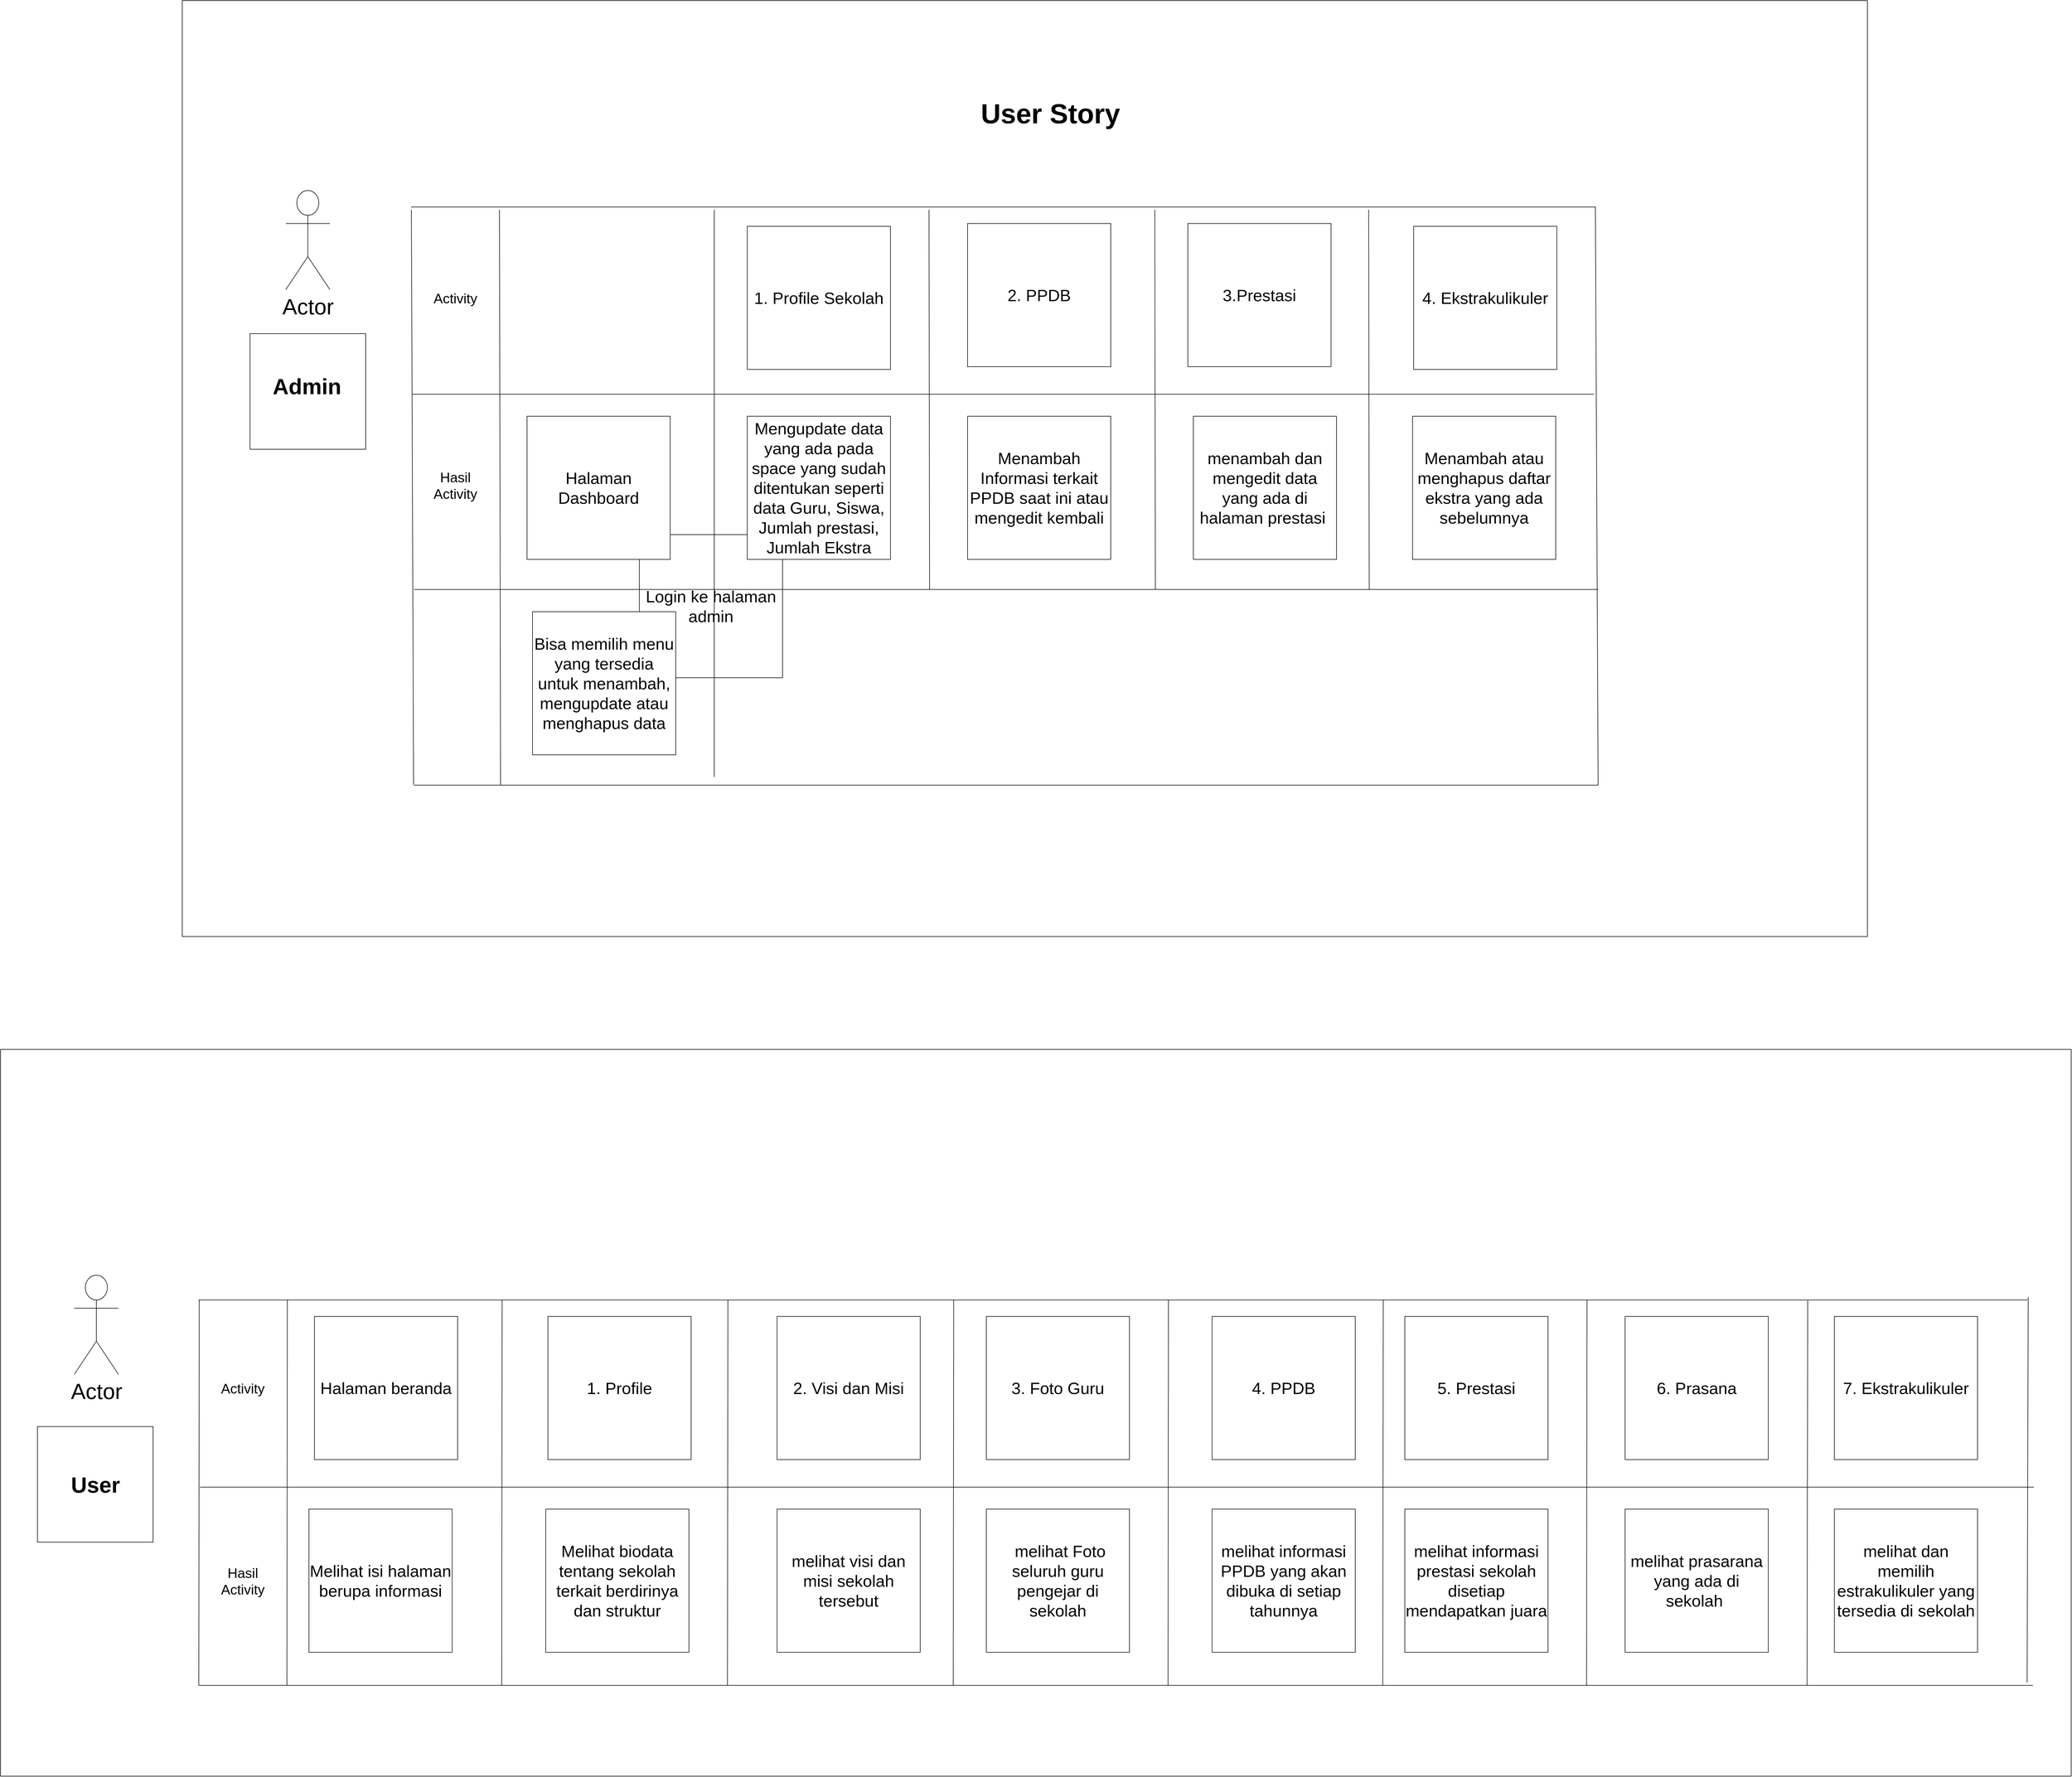 <mxfile version="26.0.11">
  <diagram name="Halaman-1" id="6O-18y5EeGYBOs01HTLQ">
    <mxGraphModel dx="6694" dy="5471" grid="1" gridSize="10" guides="1" tooltips="1" connect="1" arrows="1" fold="1" page="1" pageScale="1" pageWidth="827" pageHeight="1169" math="0" shadow="0">
      <root>
        <mxCell id="0" />
        <mxCell id="1" parent="0" />
        <mxCell id="pBDjScLnr90J527SwH1G-29" value="" style="rounded=0;whiteSpace=wrap;html=1;" vertex="1" parent="1">
          <mxGeometry x="-230" y="500" width="3760" height="1320" as="geometry" />
        </mxCell>
        <mxCell id="pBDjScLnr90J527SwH1G-30" value="" style="whiteSpace=wrap;html=1;aspect=fixed;" vertex="1" parent="1">
          <mxGeometry x="-163" y="1185" width="210" height="210" as="geometry" />
        </mxCell>
        <mxCell id="pBDjScLnr90J527SwH1G-31" value="" style="shape=partialRectangle;whiteSpace=wrap;html=1;right=0;top=0;bottom=0;fillColor=none;routingCenterX=-0.5;rotation=-90;" vertex="1" parent="1">
          <mxGeometry x="1665" y="-830" width="250" height="3320" as="geometry" />
        </mxCell>
        <mxCell id="pBDjScLnr90J527SwH1G-32" value="" style="shape=partialRectangle;whiteSpace=wrap;html=1;right=0;top=0;bottom=0;fillColor=none;routingCenterX=-0.5;rotation=-90;" vertex="1" parent="1">
          <mxGeometry x="1672.19" y="-494.68" width="250" height="3329.37" as="geometry" />
        </mxCell>
        <mxCell id="pBDjScLnr90J527SwH1G-33" value="Activity" style="text;html=1;align=center;verticalAlign=middle;whiteSpace=wrap;rounded=0;fontSize=25;" vertex="1" parent="1">
          <mxGeometry x="180" y="1100" width="60" height="30" as="geometry" />
        </mxCell>
        <mxCell id="pBDjScLnr90J527SwH1G-34" value="" style="shape=partialRectangle;whiteSpace=wrap;html=1;right=0;top=0;bottom=0;fillColor=none;routingCenterX=-0.5;rotation=-90;" vertex="1" parent="1">
          <mxGeometry x="1670" y="-135" width="250" height="3330" as="geometry" />
        </mxCell>
        <mxCell id="pBDjScLnr90J527SwH1G-35" value="Hasil Activity" style="text;html=1;align=center;verticalAlign=middle;whiteSpace=wrap;rounded=0;fontSize=25;" vertex="1" parent="1">
          <mxGeometry x="180" y="1450" width="60" height="30" as="geometry" />
        </mxCell>
        <mxCell id="pBDjScLnr90J527SwH1G-36" value="Halaman beranda" style="whiteSpace=wrap;html=1;aspect=fixed;fontSize=30;" vertex="1" parent="1">
          <mxGeometry x="340" y="985" width="260" height="260" as="geometry" />
        </mxCell>
        <mxCell id="pBDjScLnr90J527SwH1G-37" value="1. Profile" style="whiteSpace=wrap;html=1;aspect=fixed;fontSize=30;" vertex="1" parent="1">
          <mxGeometry x="764" y="985" width="260" height="260" as="geometry" />
        </mxCell>
        <mxCell id="pBDjScLnr90J527SwH1G-38" value="2. Visi dan Misi" style="whiteSpace=wrap;html=1;aspect=fixed;fontSize=30;" vertex="1" parent="1">
          <mxGeometry x="1180" y="985" width="260" height="260" as="geometry" />
        </mxCell>
        <mxCell id="pBDjScLnr90J527SwH1G-39" value="3. Foto Guru" style="whiteSpace=wrap;html=1;aspect=fixed;fontSize=30;" vertex="1" parent="1">
          <mxGeometry x="1560" y="985" width="260" height="260" as="geometry" />
        </mxCell>
        <mxCell id="pBDjScLnr90J527SwH1G-40" value="4. PPDB" style="whiteSpace=wrap;html=1;aspect=fixed;fontSize=30;" vertex="1" parent="1">
          <mxGeometry x="1970" y="985" width="260" height="260" as="geometry" />
        </mxCell>
        <mxCell id="pBDjScLnr90J527SwH1G-41" value="5. Prestasi" style="whiteSpace=wrap;html=1;aspect=fixed;fontSize=30;" vertex="1" parent="1">
          <mxGeometry x="2320" y="985" width="260" height="260" as="geometry" />
        </mxCell>
        <mxCell id="pBDjScLnr90J527SwH1G-42" value="Melihat isi halaman berupa informasi" style="whiteSpace=wrap;html=1;aspect=fixed;fontSize=30;" vertex="1" parent="1">
          <mxGeometry x="330" y="1335" width="260" height="260" as="geometry" />
        </mxCell>
        <mxCell id="pBDjScLnr90J527SwH1G-43" value="&lt;div&gt;Melihat biodata tentang sekolah &lt;br&gt;&lt;/div&gt;&lt;div&gt;terkait berdirinya dan struktur&lt;/div&gt;" style="whiteSpace=wrap;html=1;aspect=fixed;fontSize=30;" vertex="1" parent="1">
          <mxGeometry x="760" y="1335" width="260" height="260" as="geometry" />
        </mxCell>
        <mxCell id="pBDjScLnr90J527SwH1G-44" value="melihat visi dan misi sekolah tersebut" style="whiteSpace=wrap;html=1;aspect=fixed;fontSize=30;" vertex="1" parent="1">
          <mxGeometry x="1180" y="1335" width="260" height="260" as="geometry" />
        </mxCell>
        <mxCell id="pBDjScLnr90J527SwH1G-45" value="&amp;nbsp;melihat Foto seluruh guru pengejar di sekolah" style="whiteSpace=wrap;html=1;aspect=fixed;fontSize=30;" vertex="1" parent="1">
          <mxGeometry x="1560" y="1335" width="260" height="260" as="geometry" />
        </mxCell>
        <mxCell id="pBDjScLnr90J527SwH1G-46" value="&lt;span style=&quot;font-size: 30px;&quot;&gt;melihat informasi PPDB yang akan dibuka di setiap tahunnya&lt;/span&gt;" style="whiteSpace=wrap;html=1;aspect=fixed;" vertex="1" parent="1">
          <mxGeometry x="1970" y="1335" width="260" height="260" as="geometry" />
        </mxCell>
        <mxCell id="pBDjScLnr90J527SwH1G-47" value="melihat informasi prestasi sekolah disetiap mendapatkan juara" style="whiteSpace=wrap;html=1;aspect=fixed;fontSize=30;" vertex="1" parent="1">
          <mxGeometry x="2320" y="1335" width="260" height="260" as="geometry" />
        </mxCell>
        <mxCell id="pBDjScLnr90J527SwH1G-48" value="" style="endArrow=none;html=1;rounded=0;exitX=0;exitY=0;exitDx=0;exitDy=0;" edge="1" parent="1" source="pBDjScLnr90J527SwH1G-34">
          <mxGeometry width="50" height="50" relative="1" as="geometry">
            <mxPoint x="130" y="1615" as="sourcePoint" />
            <mxPoint x="130.8" y="954.72" as="targetPoint" />
          </mxGeometry>
        </mxCell>
        <mxCell id="pBDjScLnr90J527SwH1G-49" value="" style="endArrow=none;html=1;rounded=0;exitX=0;exitY=0;exitDx=0;exitDy=0;" edge="1" parent="1">
          <mxGeometry width="50" height="50" relative="1" as="geometry">
            <mxPoint x="2650" y="1655.28" as="sourcePoint" />
            <mxPoint x="2650.8" y="955" as="targetPoint" />
          </mxGeometry>
        </mxCell>
        <mxCell id="pBDjScLnr90J527SwH1G-50" value="" style="endArrow=none;html=1;rounded=0;exitX=0;exitY=0;exitDx=0;exitDy=0;" edge="1" parent="1">
          <mxGeometry width="50" height="50" relative="1" as="geometry">
            <mxPoint x="290" y="1655.28" as="sourcePoint" />
            <mxPoint x="290.8" y="955" as="targetPoint" />
          </mxGeometry>
        </mxCell>
        <mxCell id="pBDjScLnr90J527SwH1G-51" value="" style="endArrow=none;html=1;rounded=0;exitX=0;exitY=0;exitDx=0;exitDy=0;" edge="1" parent="1">
          <mxGeometry width="50" height="50" relative="1" as="geometry">
            <mxPoint x="680" y="1655.28" as="sourcePoint" />
            <mxPoint x="680.8" y="955" as="targetPoint" />
          </mxGeometry>
        </mxCell>
        <mxCell id="pBDjScLnr90J527SwH1G-52" value="" style="endArrow=none;html=1;rounded=0;exitX=0;exitY=0;exitDx=0;exitDy=0;" edge="1" parent="1">
          <mxGeometry width="50" height="50" relative="1" as="geometry">
            <mxPoint x="1090" y="1655.28" as="sourcePoint" />
            <mxPoint x="1090.8" y="955" as="targetPoint" />
          </mxGeometry>
        </mxCell>
        <mxCell id="pBDjScLnr90J527SwH1G-53" value="" style="endArrow=none;html=1;rounded=0;exitX=0;exitY=0;exitDx=0;exitDy=0;" edge="1" parent="1">
          <mxGeometry width="50" height="50" relative="1" as="geometry">
            <mxPoint x="1500" y="1655.28" as="sourcePoint" />
            <mxPoint x="1500.8" y="955" as="targetPoint" />
          </mxGeometry>
        </mxCell>
        <mxCell id="pBDjScLnr90J527SwH1G-54" value="" style="endArrow=none;html=1;rounded=0;exitX=0;exitY=0;exitDx=0;exitDy=0;" edge="1" parent="1">
          <mxGeometry width="50" height="50" relative="1" as="geometry">
            <mxPoint x="1890" y="1655.28" as="sourcePoint" />
            <mxPoint x="1890.8" y="955" as="targetPoint" />
          </mxGeometry>
        </mxCell>
        <mxCell id="pBDjScLnr90J527SwH1G-55" value="" style="endArrow=none;html=1;rounded=0;exitX=0;exitY=0;exitDx=0;exitDy=0;" edge="1" parent="1">
          <mxGeometry width="50" height="50" relative="1" as="geometry">
            <mxPoint x="2280" y="1655.28" as="sourcePoint" />
            <mxPoint x="2280.8" y="955" as="targetPoint" />
          </mxGeometry>
        </mxCell>
        <mxCell id="pBDjScLnr90J527SwH1G-56" value="User" style="text;strokeColor=none;fillColor=none;html=1;fontSize=40;fontStyle=1;verticalAlign=middle;align=center;" vertex="1" parent="1">
          <mxGeometry x="-108" y="1270" width="100" height="40" as="geometry" />
        </mxCell>
        <mxCell id="pBDjScLnr90J527SwH1G-57" value="6. Prasana" style="whiteSpace=wrap;html=1;aspect=fixed;fontSize=30;" vertex="1" parent="1">
          <mxGeometry x="2720" y="985" width="260" height="260" as="geometry" />
        </mxCell>
        <mxCell id="pBDjScLnr90J527SwH1G-58" value="7. Ekstrakulikuler" style="whiteSpace=wrap;html=1;aspect=fixed;fontSize=30;" vertex="1" parent="1">
          <mxGeometry x="3100" y="985" width="260" height="260" as="geometry" />
        </mxCell>
        <mxCell id="pBDjScLnr90J527SwH1G-59" value="" style="endArrow=none;html=1;rounded=0;exitX=-0.002;exitY=0.877;exitDx=0;exitDy=0;entryX=-0.004;entryY=0.88;entryDx=0;entryDy=0;entryPerimeter=0;exitPerimeter=0;" edge="1" parent="1" source="pBDjScLnr90J527SwH1G-34" target="pBDjScLnr90J527SwH1G-31">
          <mxGeometry width="50" height="50" relative="1" as="geometry">
            <mxPoint x="3050" y="1650.28" as="sourcePoint" />
            <mxPoint x="3050" y="960" as="targetPoint" />
          </mxGeometry>
        </mxCell>
        <mxCell id="pBDjScLnr90J527SwH1G-60" value="" style="endArrow=none;html=1;rounded=0;exitX=-0.002;exitY=0.877;exitDx=0;exitDy=0;entryX=-0.004;entryY=0.88;entryDx=0;entryDy=0;entryPerimeter=0;exitPerimeter=0;" edge="1" parent="1">
          <mxGeometry width="50" height="50" relative="1" as="geometry">
            <mxPoint x="3450" y="1650" as="sourcePoint" />
            <mxPoint x="3452" y="950" as="targetPoint" />
          </mxGeometry>
        </mxCell>
        <mxCell id="pBDjScLnr90J527SwH1G-61" value="melihat prasarana&lt;div&gt;yang ada di sekolah&amp;nbsp;&lt;/div&gt;" style="whiteSpace=wrap;html=1;aspect=fixed;fontSize=30;" vertex="1" parent="1">
          <mxGeometry x="2720" y="1335" width="260" height="260" as="geometry" />
        </mxCell>
        <mxCell id="pBDjScLnr90J527SwH1G-62" value="melihat dan memilih estrakulikuler yang tersedia di sekolah" style="whiteSpace=wrap;html=1;aspect=fixed;fontSize=30;" vertex="1" parent="1">
          <mxGeometry x="3100" y="1335" width="260" height="260" as="geometry" />
        </mxCell>
        <mxCell id="pBDjScLnr90J527SwH1G-63" value="&lt;font&gt;Actor&lt;/font&gt;" style="shape=umlActor;verticalLabelPosition=bottom;verticalAlign=top;html=1;outlineConnect=0;fontSize=40;" vertex="1" parent="1">
          <mxGeometry x="-96" y="910" width="80" height="180" as="geometry" />
        </mxCell>
        <mxCell id="pBDjScLnr90J527SwH1G-64" value="" style="rounded=0;whiteSpace=wrap;html=1;movable=1;resizable=1;rotatable=1;deletable=1;editable=1;locked=0;connectable=1;" vertex="1" parent="1">
          <mxGeometry x="100" y="-1405" width="3060" height="1700" as="geometry" />
        </mxCell>
        <mxCell id="pBDjScLnr90J527SwH1G-65" value="" style="whiteSpace=wrap;html=1;aspect=fixed;" vertex="1" parent="1">
          <mxGeometry x="223" y="-800" width="210" height="210" as="geometry" />
        </mxCell>
        <mxCell id="pBDjScLnr90J527SwH1G-66" value="" style="shape=partialRectangle;whiteSpace=wrap;html=1;right=0;top=0;bottom=0;fillColor=none;routingCenterX=-0.5;rotation=-90;movable=1;resizable=1;rotatable=1;deletable=1;editable=1;locked=0;connectable=1;" vertex="1" parent="1">
          <mxGeometry x="1466" y="-2230" width="250" height="2150" as="geometry" />
        </mxCell>
        <mxCell id="pBDjScLnr90J527SwH1G-67" value="" style="shape=partialRectangle;whiteSpace=wrap;html=1;right=0;top=0;bottom=0;fillColor=none;routingCenterX=-0.5;rotation=-90;movable=1;resizable=1;rotatable=1;deletable=1;editable=1;locked=0;connectable=1;" vertex="1" parent="1">
          <mxGeometry x="1465.85" y="-1887.34" width="250" height="2144.68" as="geometry" />
        </mxCell>
        <mxCell id="pBDjScLnr90J527SwH1G-68" value="Activity" style="text;html=1;align=center;verticalAlign=middle;whiteSpace=wrap;rounded=0;fontSize=25;" vertex="1" parent="1">
          <mxGeometry x="566" y="-880" width="60" height="30" as="geometry" />
        </mxCell>
        <mxCell id="pBDjScLnr90J527SwH1G-69" value="Hasil Activity" style="text;html=1;align=center;verticalAlign=middle;whiteSpace=wrap;rounded=0;fontSize=25;" vertex="1" parent="1">
          <mxGeometry x="566" y="-540" width="60" height="30" as="geometry" />
        </mxCell>
        <mxCell id="pBDjScLnr90J527SwH1G-70" value="&lt;font style=&quot;font-size: 30px;&quot;&gt;Login ke halaman admin&lt;/font&gt;" style="whiteSpace=wrap;html=1;aspect=fixed;" vertex="1" parent="1">
          <mxGeometry x="930" y="-435" width="260" height="260" as="geometry" />
        </mxCell>
        <mxCell id="pBDjScLnr90J527SwH1G-71" value="&lt;div&gt;&lt;font style=&quot;font-size: 30px;&quot;&gt;Halaman Dashboard&lt;/font&gt;&lt;/div&gt;" style="whiteSpace=wrap;html=1;aspect=fixed;" vertex="1" parent="1">
          <mxGeometry x="726" y="-650" width="260" height="260" as="geometry" />
        </mxCell>
        <mxCell id="pBDjScLnr90J527SwH1G-72" value="&lt;font style=&quot;font-size: 30px;&quot;&gt;1. Profile Sekolah&lt;/font&gt;" style="whiteSpace=wrap;html=1;aspect=fixed;" vertex="1" parent="1">
          <mxGeometry x="1126" y="-995" width="260" height="260" as="geometry" />
        </mxCell>
        <mxCell id="pBDjScLnr90J527SwH1G-73" value="&lt;font style=&quot;font-size: 30px;&quot;&gt;2. PPDB&lt;/font&gt;" style="whiteSpace=wrap;html=1;aspect=fixed;" vertex="1" parent="1">
          <mxGeometry x="1526" y="-1000" width="260" height="260" as="geometry" />
        </mxCell>
        <mxCell id="pBDjScLnr90J527SwH1G-74" value="&lt;font style=&quot;font-size: 30px;&quot;&gt;3.Prestasi&lt;/font&gt;" style="whiteSpace=wrap;html=1;aspect=fixed;" vertex="1" parent="1">
          <mxGeometry x="1926" y="-1000" width="260" height="260" as="geometry" />
        </mxCell>
        <mxCell id="pBDjScLnr90J527SwH1G-75" value="&lt;font style=&quot;font-size: 30px;&quot;&gt;4. Ekstrakulikuler&lt;/font&gt;" style="whiteSpace=wrap;html=1;aspect=fixed;" vertex="1" parent="1">
          <mxGeometry x="2336" y="-995" width="260" height="260" as="geometry" />
        </mxCell>
        <mxCell id="pBDjScLnr90J527SwH1G-76" value="&lt;font style=&quot;font-size: 30px;&quot;&gt;Bisa memilih menu yang tersedia untuk menambah, mengupdate atau menghapus data&lt;/font&gt;" style="whiteSpace=wrap;html=1;aspect=fixed;" vertex="1" parent="1">
          <mxGeometry x="736" y="-295" width="260" height="260" as="geometry" />
        </mxCell>
        <mxCell id="pBDjScLnr90J527SwH1G-77" value="&lt;font style=&quot;font-size: 30px;&quot;&gt;Mengupdate data yang ada pada space yang sudah ditentukan seperti data Guru, Siswa, Jumlah prestasi, Jumlah Ekstra&lt;/font&gt;" style="whiteSpace=wrap;html=1;aspect=fixed;" vertex="1" parent="1">
          <mxGeometry x="1126" y="-650" width="260" height="260" as="geometry" />
        </mxCell>
        <mxCell id="pBDjScLnr90J527SwH1G-78" value="&lt;font style=&quot;font-size: 30px;&quot;&gt;Menambah Informasi terkait PPDB saat ini atau mengedit kembali&lt;/font&gt;" style="whiteSpace=wrap;html=1;aspect=fixed;" vertex="1" parent="1">
          <mxGeometry x="1526" y="-650" width="260" height="260" as="geometry" />
        </mxCell>
        <mxCell id="pBDjScLnr90J527SwH1G-79" value="&lt;span style=&quot;font-size: 30px;&quot;&gt;menambah dan mengedit data yang ada di halaman prestasi&amp;nbsp;&lt;/span&gt;" style="whiteSpace=wrap;html=1;aspect=fixed;" vertex="1" parent="1">
          <mxGeometry x="1936" y="-650" width="260" height="260" as="geometry" />
        </mxCell>
        <mxCell id="pBDjScLnr90J527SwH1G-80" value="Menambah atau menghapus daftar ekstra yang ada sebelumnya" style="whiteSpace=wrap;html=1;aspect=fixed;fontSize=30;" vertex="1" parent="1">
          <mxGeometry x="2334" y="-650" width="260" height="260" as="geometry" />
        </mxCell>
        <mxCell id="pBDjScLnr90J527SwH1G-81" value="User Story" style="text;strokeColor=none;fillColor=none;html=1;fontSize=50;fontStyle=1;verticalAlign=middle;align=center;" vertex="1" parent="1">
          <mxGeometry x="1626" y="-1220" width="100" height="40" as="geometry" />
        </mxCell>
        <mxCell id="pBDjScLnr90J527SwH1G-82" value="Admin" style="text;strokeColor=none;fillColor=none;html=1;fontSize=40;fontStyle=1;verticalAlign=middle;align=center;" vertex="1" parent="1">
          <mxGeometry x="276" y="-725" width="100" height="40" as="geometry" />
        </mxCell>
        <mxCell id="pBDjScLnr90J527SwH1G-83" value="&lt;font&gt;Actor&lt;/font&gt;" style="shape=umlActor;verticalLabelPosition=bottom;verticalAlign=top;html=1;outlineConnect=0;fontSize=40;" vertex="1" parent="1">
          <mxGeometry x="288" y="-1060" width="80" height="180" as="geometry" />
        </mxCell>
        <mxCell id="pBDjScLnr90J527SwH1G-84" value="" style="endArrow=none;html=1;rounded=0;exitX=0.003;exitY=0.073;exitDx=0;exitDy=0;exitPerimeter=0;" edge="1" parent="1" source="pBDjScLnr90J527SwH1G-86">
          <mxGeometry width="50" height="50" relative="1" as="geometry">
            <mxPoint x="677" y="-335" as="sourcePoint" />
            <mxPoint x="676" y="-1025" as="targetPoint" />
          </mxGeometry>
        </mxCell>
        <mxCell id="pBDjScLnr90J527SwH1G-85" value="" style="endArrow=none;html=1;rounded=0;" edge="1" parent="1">
          <mxGeometry width="50" height="50" relative="1" as="geometry">
            <mxPoint x="1066" y="5" as="sourcePoint" />
            <mxPoint x="1066" y="-1025" as="targetPoint" />
          </mxGeometry>
        </mxCell>
        <mxCell id="pBDjScLnr90J527SwH1G-86" value="" style="shape=partialRectangle;whiteSpace=wrap;html=1;right=0;top=0;bottom=0;fillColor=none;routingCenterX=-0.5;rotation=-90;" vertex="1" parent="1">
          <mxGeometry x="1471" y="-1180" width="250" height="2150" as="geometry" />
        </mxCell>
        <mxCell id="pBDjScLnr90J527SwH1G-87" value="" style="endArrow=none;html=1;rounded=0;" edge="1" parent="1">
          <mxGeometry width="50" height="50" relative="1" as="geometry">
            <mxPoint x="1456" y="-1025" as="sourcePoint" />
            <mxPoint x="1457" y="-335" as="targetPoint" />
          </mxGeometry>
        </mxCell>
        <mxCell id="pBDjScLnr90J527SwH1G-88" value="" style="endArrow=none;html=1;rounded=0;" edge="1" parent="1">
          <mxGeometry width="50" height="50" relative="1" as="geometry">
            <mxPoint x="2254.33" y="-1025" as="sourcePoint" />
            <mxPoint x="2255.33" y="-335" as="targetPoint" />
          </mxGeometry>
        </mxCell>
        <mxCell id="pBDjScLnr90J527SwH1G-89" value="" style="endArrow=none;html=1;rounded=0;" edge="1" parent="1">
          <mxGeometry width="50" height="50" relative="1" as="geometry">
            <mxPoint x="1866" y="-1025" as="sourcePoint" />
            <mxPoint x="1867" y="-335" as="targetPoint" />
          </mxGeometry>
        </mxCell>
        <mxCell id="pBDjScLnr90J527SwH1G-90" value="" style="endArrow=none;html=1;rounded=0;exitX=0;exitY=1;exitDx=0;exitDy=0;entryX=0;entryY=1;entryDx=0;entryDy=0;" edge="1" parent="1" source="pBDjScLnr90J527SwH1G-86" target="pBDjScLnr90J527SwH1G-66">
          <mxGeometry width="50" height="50" relative="1" as="geometry">
            <mxPoint x="2667" y="-335" as="sourcePoint" />
            <mxPoint x="2666" y="-1025" as="targetPoint" />
            <Array as="points" />
          </mxGeometry>
        </mxCell>
        <mxCell id="pBDjScLnr90J527SwH1G-91" value="" style="endArrow=none;html=1;rounded=0;exitX=0.003;exitY=0.063;exitDx=0;exitDy=0;exitPerimeter=0;" edge="1" parent="1">
          <mxGeometry width="50" height="50" relative="1" as="geometry">
            <mxPoint x="520" y="19" as="sourcePoint" />
            <mxPoint x="516" y="-1025" as="targetPoint" />
          </mxGeometry>
        </mxCell>
        <mxCell id="pBDjScLnr90J527SwH1G-92" value="" style="shape=partialRectangle;whiteSpace=wrap;html=1;right=0;top=0;bottom=0;fillColor=none;routingCenterX=-0.5;rotation=-90;" vertex="1" parent="1">
          <mxGeometry x="1471" y="-1535" width="250" height="2149.37" as="geometry" />
        </mxCell>
      </root>
    </mxGraphModel>
  </diagram>
</mxfile>
